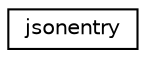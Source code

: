 digraph "Graphical Class Hierarchy"
{
 // INTERACTIVE_SVG=YES
  edge [fontname="Helvetica",fontsize="10",labelfontname="Helvetica",labelfontsize="10"];
  node [fontname="Helvetica",fontsize="10",shape=record];
  rankdir="LR";
  Node0 [label="jsonentry",height=0.2,width=0.4,color="black", fillcolor="white", style="filled",URL="$structjsonentry.html",tooltip="JSON map offset entry. "];
}
